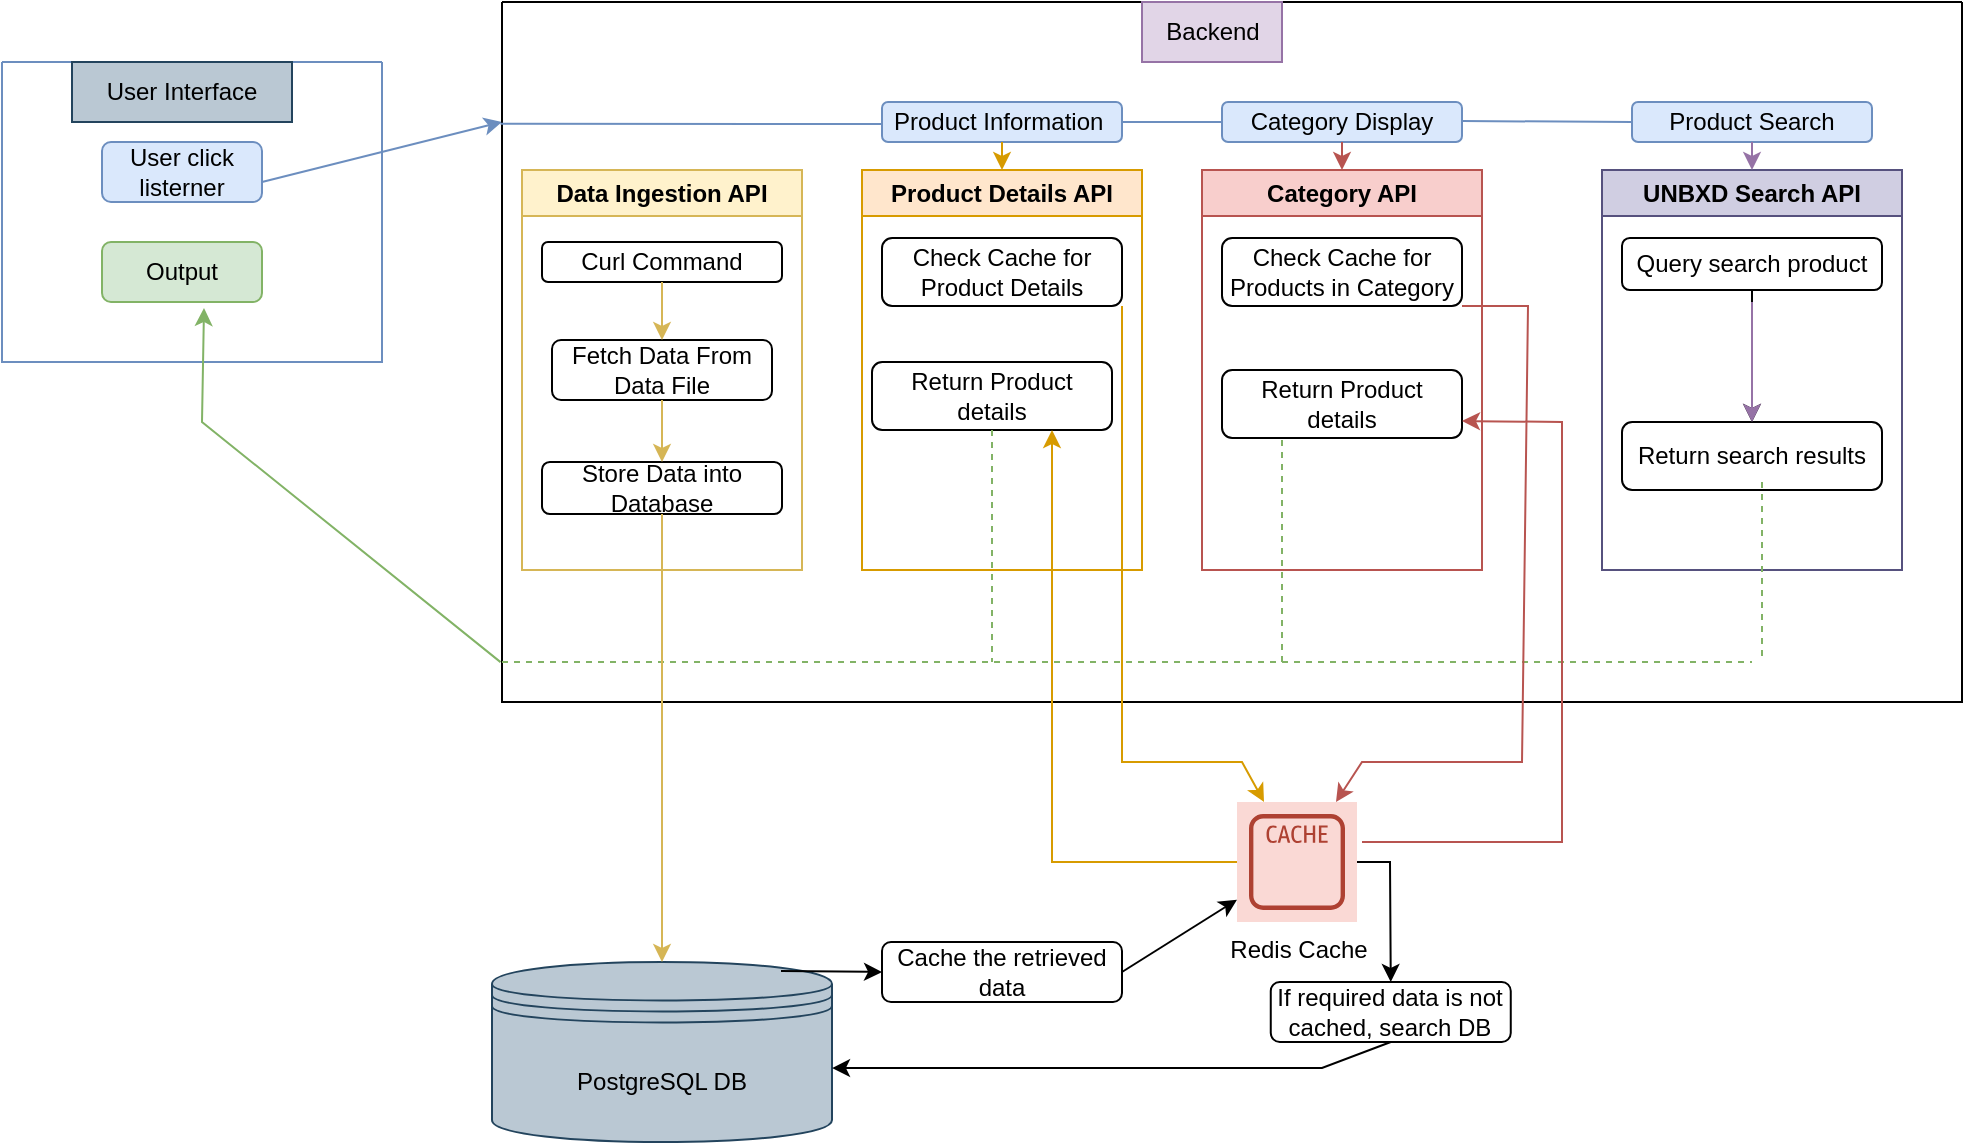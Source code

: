 <mxfile version="20.8.5" type="device"><diagram id="NBkwho_Ahkt_24mHr7PP" name="Page-1"><mxGraphModel dx="714" dy="508" grid="1" gridSize="10" guides="1" tooltips="1" connect="1" arrows="1" fold="1" page="1" pageScale="1" pageWidth="1169" pageHeight="827" math="0" shadow="0"><root><mxCell id="0"/><mxCell id="1" parent="0"/><mxCell id="ZAkgkKoDM-trPVEY3HNO-6" value="" style="swimlane;startSize=0;fillColor=#dae8fc;strokeColor=#6c8ebf;" parent="1" vertex="1"><mxGeometry x="20" y="260" width="190" height="150" as="geometry"/></mxCell><mxCell id="ZAkgkKoDM-trPVEY3HNO-7" value="User Interface" style="text;html=1;fillColor=#bac8d3;align=center;verticalAlign=middle;whiteSpace=wrap;rounded=0;strokeColor=#23445d;" parent="ZAkgkKoDM-trPVEY3HNO-6" vertex="1"><mxGeometry x="35" width="110" height="30" as="geometry"/></mxCell><mxCell id="ZAkgkKoDM-trPVEY3HNO-8" value="User click listerner" style="rounded=1;whiteSpace=wrap;html=1;fillColor=#dae8fc;strokeColor=#6c8ebf;" parent="ZAkgkKoDM-trPVEY3HNO-6" vertex="1"><mxGeometry x="50" y="40" width="80" height="30" as="geometry"/></mxCell><mxCell id="ZAkgkKoDM-trPVEY3HNO-12" value="Output" style="rounded=1;whiteSpace=wrap;html=1;fillColor=#d5e8d4;strokeColor=#82b366;" parent="ZAkgkKoDM-trPVEY3HNO-6" vertex="1"><mxGeometry x="50" y="90" width="80" height="30" as="geometry"/></mxCell><mxCell id="5WdZao1tYB-DuWv9wIsl-2" value="" style="endArrow=classic;html=1;rounded=0;fillColor=#dae8fc;strokeColor=#6c8ebf;" parent="ZAkgkKoDM-trPVEY3HNO-6" target="ZAkgkKoDM-trPVEY3HNO-10" edge="1"><mxGeometry width="50" height="50" relative="1" as="geometry"><mxPoint x="130" y="60" as="sourcePoint"/><mxPoint x="180" y="10" as="targetPoint"/><Array as="points"><mxPoint x="250" y="30"/></Array></mxGeometry></mxCell><mxCell id="ZAkgkKoDM-trPVEY3HNO-10" value="" style="swimlane;startSize=0;" parent="1" vertex="1"><mxGeometry x="270" y="230" width="730" height="350" as="geometry"/></mxCell><mxCell id="ZAkgkKoDM-trPVEY3HNO-26" value="Data Ingestion API" style="swimlane;whiteSpace=wrap;html=1;fillColor=#fff2cc;strokeColor=#d6b656;" parent="ZAkgkKoDM-trPVEY3HNO-10" vertex="1"><mxGeometry x="10" y="84" width="140" height="200" as="geometry"/></mxCell><mxCell id="ZAkgkKoDM-trPVEY3HNO-21" value="Fetch Data From Data File" style="rounded=1;whiteSpace=wrap;html=1;" parent="ZAkgkKoDM-trPVEY3HNO-26" vertex="1"><mxGeometry x="15" y="85" width="110" height="30" as="geometry"/></mxCell><mxCell id="ZAkgkKoDM-trPVEY3HNO-22" value="Store Data into Database" style="rounded=1;whiteSpace=wrap;html=1;" parent="ZAkgkKoDM-trPVEY3HNO-26" vertex="1"><mxGeometry x="10" y="146" width="120" height="26" as="geometry"/></mxCell><mxCell id="ZAkgkKoDM-trPVEY3HNO-28" value="Curl Command" style="rounded=1;whiteSpace=wrap;html=1;" parent="ZAkgkKoDM-trPVEY3HNO-26" vertex="1"><mxGeometry x="10" y="36" width="120" height="20" as="geometry"/></mxCell><mxCell id="ZAkgkKoDM-trPVEY3HNO-29" value="" style="endArrow=classic;html=1;rounded=0;exitX=0.5;exitY=1;exitDx=0;exitDy=0;fillColor=#fff2cc;strokeColor=#d6b656;" parent="ZAkgkKoDM-trPVEY3HNO-26" source="ZAkgkKoDM-trPVEY3HNO-28" target="ZAkgkKoDM-trPVEY3HNO-21" edge="1"><mxGeometry width="50" height="50" relative="1" as="geometry"><mxPoint x="140" y="306" as="sourcePoint"/><mxPoint x="190" y="256" as="targetPoint"/></mxGeometry></mxCell><mxCell id="ZAkgkKoDM-trPVEY3HNO-30" value="" style="endArrow=classic;html=1;rounded=0;exitX=0.5;exitY=1;exitDx=0;exitDy=0;fillColor=#fff2cc;strokeColor=#d6b656;" parent="ZAkgkKoDM-trPVEY3HNO-26" source="ZAkgkKoDM-trPVEY3HNO-21" target="ZAkgkKoDM-trPVEY3HNO-22" edge="1"><mxGeometry width="50" height="50" relative="1" as="geometry"><mxPoint x="140" y="306" as="sourcePoint"/><mxPoint x="190" y="256" as="targetPoint"/></mxGeometry></mxCell><mxCell id="ZAkgkKoDM-trPVEY3HNO-31" value="Product Details API" style="swimlane;whiteSpace=wrap;html=1;fillColor=#ffe6cc;strokeColor=#d79b00;" parent="ZAkgkKoDM-trPVEY3HNO-10" vertex="1"><mxGeometry x="180" y="84" width="140" height="200" as="geometry"/></mxCell><mxCell id="ZAkgkKoDM-trPVEY3HNO-34" value="Check Cache for Product Details" style="rounded=1;whiteSpace=wrap;html=1;" parent="ZAkgkKoDM-trPVEY3HNO-31" vertex="1"><mxGeometry x="10" y="34" width="120" height="34" as="geometry"/></mxCell><mxCell id="ZAkgkKoDM-trPVEY3HNO-54" value="Return Product details" style="rounded=1;whiteSpace=wrap;html=1;" parent="ZAkgkKoDM-trPVEY3HNO-31" vertex="1"><mxGeometry x="5" y="96" width="120" height="34" as="geometry"/></mxCell><mxCell id="ZAkgkKoDM-trPVEY3HNO-39" value="Category API" style="swimlane;whiteSpace=wrap;html=1;fillColor=#f8cecc;strokeColor=#b85450;" parent="ZAkgkKoDM-trPVEY3HNO-10" vertex="1"><mxGeometry x="350" y="84" width="140" height="200" as="geometry"/></mxCell><mxCell id="ZAkgkKoDM-trPVEY3HNO-40" value="Check Cache for Products in Category" style="rounded=1;whiteSpace=wrap;html=1;" parent="ZAkgkKoDM-trPVEY3HNO-39" vertex="1"><mxGeometry x="10" y="34" width="120" height="34" as="geometry"/></mxCell><mxCell id="ZAkgkKoDM-trPVEY3HNO-55" value="Return Product details" style="rounded=1;whiteSpace=wrap;html=1;" parent="ZAkgkKoDM-trPVEY3HNO-39" vertex="1"><mxGeometry x="10" y="100" width="120" height="34" as="geometry"/></mxCell><mxCell id="ZAkgkKoDM-trPVEY3HNO-69" value="Backend" style="text;html=1;align=center;verticalAlign=middle;resizable=0;points=[];autosize=1;strokeColor=#9673a6;fillColor=#e1d5e7;fontSize=12;" parent="ZAkgkKoDM-trPVEY3HNO-10" vertex="1"><mxGeometry x="320" width="70" height="30" as="geometry"/></mxCell><mxCell id="ZAkgkKoDM-trPVEY3HNO-70" value="UNBXD Search API" style="swimlane;whiteSpace=wrap;html=1;strokeWidth=1;fontSize=12;fillColor=#d0cee2;strokeColor=#56517e;" parent="ZAkgkKoDM-trPVEY3HNO-10" vertex="1"><mxGeometry x="550" y="84" width="150" height="200" as="geometry"/></mxCell><mxCell id="5WdZao1tYB-DuWv9wIsl-1" value="" style="edgeStyle=orthogonalEdgeStyle;rounded=0;orthogonalLoop=1;jettySize=auto;html=1;" parent="ZAkgkKoDM-trPVEY3HNO-70" source="ZAkgkKoDM-trPVEY3HNO-71" target="ZAkgkKoDM-trPVEY3HNO-73" edge="1"><mxGeometry relative="1" as="geometry"/></mxCell><mxCell id="ZAkgkKoDM-trPVEY3HNO-71" value="Query search product" style="rounded=1;whiteSpace=wrap;html=1;strokeWidth=1;fontSize=12;" parent="ZAkgkKoDM-trPVEY3HNO-70" vertex="1"><mxGeometry x="10" y="34" width="130" height="26" as="geometry"/></mxCell><mxCell id="ZAkgkKoDM-trPVEY3HNO-72" style="edgeStyle=orthogonalEdgeStyle;rounded=0;orthogonalLoop=1;jettySize=auto;html=1;exitX=0.5;exitY=1;exitDx=0;exitDy=0;fontSize=12;" parent="ZAkgkKoDM-trPVEY3HNO-70" source="ZAkgkKoDM-trPVEY3HNO-71" target="ZAkgkKoDM-trPVEY3HNO-71" edge="1"><mxGeometry relative="1" as="geometry"/></mxCell><mxCell id="ZAkgkKoDM-trPVEY3HNO-73" value="Return search results" style="rounded=1;whiteSpace=wrap;html=1;strokeWidth=1;fontSize=12;" parent="ZAkgkKoDM-trPVEY3HNO-70" vertex="1"><mxGeometry x="10" y="126" width="130" height="34" as="geometry"/></mxCell><mxCell id="ZAkgkKoDM-trPVEY3HNO-74" value="" style="endArrow=classic;html=1;rounded=0;fontSize=12;fillColor=#e1d5e7;strokeColor=#9673a6;" parent="ZAkgkKoDM-trPVEY3HNO-70" edge="1"><mxGeometry width="50" height="50" relative="1" as="geometry"><mxPoint x="75" y="66" as="sourcePoint"/><mxPoint x="75" y="126" as="targetPoint"/></mxGeometry></mxCell><mxCell id="5WdZao1tYB-DuWv9wIsl-3" value="Product Information&amp;nbsp;" style="rounded=1;whiteSpace=wrap;html=1;fillColor=#dae8fc;strokeColor=#6c8ebf;" parent="ZAkgkKoDM-trPVEY3HNO-10" vertex="1"><mxGeometry x="190" y="50" width="120" height="20" as="geometry"/></mxCell><mxCell id="5WdZao1tYB-DuWv9wIsl-4" value="Category Display" style="rounded=1;whiteSpace=wrap;html=1;fillColor=#dae8fc;strokeColor=#6c8ebf;" parent="ZAkgkKoDM-trPVEY3HNO-10" vertex="1"><mxGeometry x="360" y="50" width="120" height="20" as="geometry"/></mxCell><mxCell id="5WdZao1tYB-DuWv9wIsl-5" value="Product Search" style="rounded=1;whiteSpace=wrap;html=1;fillColor=#dae8fc;strokeColor=#6c8ebf;" parent="ZAkgkKoDM-trPVEY3HNO-10" vertex="1"><mxGeometry x="565" y="50" width="120" height="20" as="geometry"/></mxCell><mxCell id="5WdZao1tYB-DuWv9wIsl-7" value="" style="endArrow=none;html=1;rounded=0;exitX=-0.001;exitY=0.174;exitDx=0;exitDy=0;exitPerimeter=0;fillColor=#dae8fc;strokeColor=#6c8ebf;" parent="ZAkgkKoDM-trPVEY3HNO-10" source="ZAkgkKoDM-trPVEY3HNO-10" edge="1"><mxGeometry width="50" height="50" relative="1" as="geometry"><mxPoint x="260" y="130" as="sourcePoint"/><mxPoint x="190" y="61" as="targetPoint"/></mxGeometry></mxCell><mxCell id="5WdZao1tYB-DuWv9wIsl-8" value="" style="endArrow=none;html=1;rounded=0;entryX=0;entryY=0.5;entryDx=0;entryDy=0;exitX=1;exitY=0.5;exitDx=0;exitDy=0;fillColor=#dae8fc;strokeColor=#6c8ebf;" parent="ZAkgkKoDM-trPVEY3HNO-10" source="5WdZao1tYB-DuWv9wIsl-3" target="5WdZao1tYB-DuWv9wIsl-4" edge="1"><mxGeometry width="50" height="50" relative="1" as="geometry"><mxPoint x="260" y="130" as="sourcePoint"/><mxPoint x="310" y="80" as="targetPoint"/></mxGeometry></mxCell><mxCell id="5WdZao1tYB-DuWv9wIsl-9" value="" style="endArrow=none;html=1;rounded=0;entryX=0;entryY=0.5;entryDx=0;entryDy=0;exitX=1;exitY=0.5;exitDx=0;exitDy=0;fillColor=#dae8fc;strokeColor=#6c8ebf;" parent="ZAkgkKoDM-trPVEY3HNO-10" target="5WdZao1tYB-DuWv9wIsl-5" edge="1"><mxGeometry width="50" height="50" relative="1" as="geometry"><mxPoint x="480" y="59.5" as="sourcePoint"/><mxPoint x="530" y="59.5" as="targetPoint"/></mxGeometry></mxCell><mxCell id="5WdZao1tYB-DuWv9wIsl-10" value="" style="endArrow=classic;html=1;rounded=0;exitX=0.5;exitY=1;exitDx=0;exitDy=0;entryX=0.5;entryY=0;entryDx=0;entryDy=0;fillColor=#ffe6cc;strokeColor=#d79b00;" parent="ZAkgkKoDM-trPVEY3HNO-10" source="5WdZao1tYB-DuWv9wIsl-3" target="ZAkgkKoDM-trPVEY3HNO-31" edge="1"><mxGeometry width="50" height="50" relative="1" as="geometry"><mxPoint x="260" y="130" as="sourcePoint"/><mxPoint x="310" y="80" as="targetPoint"/></mxGeometry></mxCell><mxCell id="5WdZao1tYB-DuWv9wIsl-11" value="" style="endArrow=classic;html=1;rounded=0;exitX=0.5;exitY=1;exitDx=0;exitDy=0;entryX=0.5;entryY=0;entryDx=0;entryDy=0;fillColor=#f8cecc;strokeColor=#b85450;" parent="ZAkgkKoDM-trPVEY3HNO-10" source="5WdZao1tYB-DuWv9wIsl-4" target="ZAkgkKoDM-trPVEY3HNO-39" edge="1"><mxGeometry width="50" height="50" relative="1" as="geometry"><mxPoint x="260" y="130" as="sourcePoint"/><mxPoint x="310" y="80" as="targetPoint"/></mxGeometry></mxCell><mxCell id="5WdZao1tYB-DuWv9wIsl-12" value="" style="endArrow=classic;html=1;rounded=0;exitX=0.5;exitY=1;exitDx=0;exitDy=0;entryX=0.5;entryY=0;entryDx=0;entryDy=0;fillColor=#e1d5e7;strokeColor=#9673a6;" parent="ZAkgkKoDM-trPVEY3HNO-10" source="5WdZao1tYB-DuWv9wIsl-5" target="ZAkgkKoDM-trPVEY3HNO-70" edge="1"><mxGeometry width="50" height="50" relative="1" as="geometry"><mxPoint x="260" y="130" as="sourcePoint"/><mxPoint x="310" y="80" as="targetPoint"/></mxGeometry></mxCell><mxCell id="5WdZao1tYB-DuWv9wIsl-15" value="" style="endArrow=none;dashed=1;html=1;rounded=0;entryX=0.25;entryY=1;entryDx=0;entryDy=0;fillColor=#d5e8d4;strokeColor=#82b366;" parent="ZAkgkKoDM-trPVEY3HNO-10" target="ZAkgkKoDM-trPVEY3HNO-55" edge="1"><mxGeometry width="50" height="50" relative="1" as="geometry"><mxPoint y="330" as="sourcePoint"/><mxPoint x="310" y="80" as="targetPoint"/><Array as="points"><mxPoint x="390" y="330"/></Array></mxGeometry></mxCell><mxCell id="5WdZao1tYB-DuWv9wIsl-17" value="" style="endArrow=none;dashed=1;html=1;rounded=0;fillColor=#d5e8d4;strokeColor=#82b366;" parent="ZAkgkKoDM-trPVEY3HNO-10" edge="1"><mxGeometry width="50" height="50" relative="1" as="geometry"><mxPoint y="330" as="sourcePoint"/><mxPoint x="625" y="330" as="targetPoint"/><Array as="points"><mxPoint x="625" y="330"/></Array></mxGeometry></mxCell><mxCell id="ZAkgkKoDM-trPVEY3HNO-19" value="Redis Cache" style="sketch=0;outlineConnect=0;strokeColor=#ae4132;fillColor=#fad9d5;dashed=0;verticalLabelPosition=bottom;verticalAlign=top;align=center;html=1;fontSize=12;fontStyle=0;aspect=fixed;shape=mxgraph.aws4.resourceIcon;resIcon=mxgraph.aws4.cache_node;" parent="1" vertex="1"><mxGeometry x="637.5" y="630" width="60" height="60" as="geometry"/></mxCell><mxCell id="ZAkgkKoDM-trPVEY3HNO-20" value="PostgreSQL DB" style="shape=datastore;whiteSpace=wrap;html=1;fillColor=#bac8d3;strokeColor=#23445d;" parent="1" vertex="1"><mxGeometry x="265" y="710" width="170" height="90" as="geometry"/></mxCell><mxCell id="ZAkgkKoDM-trPVEY3HNO-25" value="" style="endArrow=classic;html=1;rounded=0;exitX=0.5;exitY=1;exitDx=0;exitDy=0;entryX=0.5;entryY=0;entryDx=0;entryDy=0;fillColor=#fff2cc;strokeColor=#d6b656;" parent="1" source="ZAkgkKoDM-trPVEY3HNO-22" target="ZAkgkKoDM-trPVEY3HNO-20" edge="1"><mxGeometry width="50" height="50" relative="1" as="geometry"><mxPoint x="420" y="620" as="sourcePoint"/><mxPoint x="470" y="570" as="targetPoint"/><Array as="points"><mxPoint x="350" y="580"/></Array></mxGeometry></mxCell><mxCell id="ZAkgkKoDM-trPVEY3HNO-42" value="If required data is not cached, search DB" style="rounded=1;whiteSpace=wrap;html=1;" parent="1" vertex="1"><mxGeometry x="654.38" y="720" width="120" height="30" as="geometry"/></mxCell><mxCell id="ZAkgkKoDM-trPVEY3HNO-43" value="" style="endArrow=classic;html=1;rounded=0;exitX=1;exitY=1;exitDx=0;exitDy=0;fillColor=#ffe6cc;strokeColor=#d79b00;" parent="1" source="ZAkgkKoDM-trPVEY3HNO-34" target="ZAkgkKoDM-trPVEY3HNO-19" edge="1"><mxGeometry width="50" height="50" relative="1" as="geometry"><mxPoint x="420" y="610" as="sourcePoint"/><mxPoint x="670" y="610" as="targetPoint"/><Array as="points"><mxPoint x="580" y="610"/><mxPoint x="640" y="610"/></Array></mxGeometry></mxCell><mxCell id="ZAkgkKoDM-trPVEY3HNO-50" value="" style="endArrow=classic;html=1;rounded=0;entryX=0.5;entryY=0;entryDx=0;entryDy=0;" parent="1" source="ZAkgkKoDM-trPVEY3HNO-19" target="ZAkgkKoDM-trPVEY3HNO-42" edge="1"><mxGeometry width="50" height="50" relative="1" as="geometry"><mxPoint x="420" y="610" as="sourcePoint"/><mxPoint x="470" y="560" as="targetPoint"/><Array as="points"><mxPoint x="714" y="660"/></Array></mxGeometry></mxCell><mxCell id="ZAkgkKoDM-trPVEY3HNO-51" value="" style="endArrow=classic;html=1;rounded=0;entryX=1;entryY=0.589;entryDx=0;entryDy=0;entryPerimeter=0;exitX=0.5;exitY=1;exitDx=0;exitDy=0;" parent="1" source="ZAkgkKoDM-trPVEY3HNO-42" target="ZAkgkKoDM-trPVEY3HNO-20" edge="1"><mxGeometry width="50" height="50" relative="1" as="geometry"><mxPoint x="420" y="610" as="sourcePoint"/><mxPoint x="470" y="560" as="targetPoint"/><Array as="points"><mxPoint x="680" y="763"/></Array></mxGeometry></mxCell><mxCell id="ZAkgkKoDM-trPVEY3HNO-52" value="Cache the retrieved data" style="rounded=1;whiteSpace=wrap;html=1;" parent="1" vertex="1"><mxGeometry x="460" y="700" width="120" height="30" as="geometry"/></mxCell><mxCell id="ZAkgkKoDM-trPVEY3HNO-53" value="" style="endArrow=classic;html=1;rounded=0;exitX=0.85;exitY=0.05;exitDx=0;exitDy=0;exitPerimeter=0;entryX=0;entryY=0.5;entryDx=0;entryDy=0;" parent="1" source="ZAkgkKoDM-trPVEY3HNO-20" target="ZAkgkKoDM-trPVEY3HNO-52" edge="1"><mxGeometry width="50" height="50" relative="1" as="geometry"><mxPoint x="420" y="600" as="sourcePoint"/><mxPoint x="470" y="550" as="targetPoint"/><Array as="points"/></mxGeometry></mxCell><mxCell id="ZAkgkKoDM-trPVEY3HNO-44" value="" style="endArrow=classic;html=1;rounded=0;exitX=1;exitY=1;exitDx=0;exitDy=0;fillColor=#f8cecc;strokeColor=#b85450;" parent="1" source="ZAkgkKoDM-trPVEY3HNO-40" target="ZAkgkKoDM-trPVEY3HNO-19" edge="1"><mxGeometry width="50" height="50" relative="1" as="geometry"><mxPoint x="700" y="382" as="sourcePoint"/><mxPoint x="680" y="620" as="targetPoint"/><Array as="points"><mxPoint x="783" y="382"/><mxPoint x="780" y="610"/><mxPoint x="700" y="610"/></Array></mxGeometry></mxCell><mxCell id="ZAkgkKoDM-trPVEY3HNO-58" value="" style="endArrow=classic;html=1;rounded=0;exitX=1;exitY=0.5;exitDx=0;exitDy=0;" parent="1" source="ZAkgkKoDM-trPVEY3HNO-52" target="ZAkgkKoDM-trPVEY3HNO-19" edge="1"><mxGeometry width="50" height="50" relative="1" as="geometry"><mxPoint x="420" y="590" as="sourcePoint"/><mxPoint x="470" y="540" as="targetPoint"/></mxGeometry></mxCell><mxCell id="ZAkgkKoDM-trPVEY3HNO-66" value="" style="endArrow=classic;html=1;rounded=0;fontSize=12;entryX=1;entryY=0.75;entryDx=0;entryDy=0;fillColor=#f8cecc;strokeColor=#b85450;" parent="1" target="ZAkgkKoDM-trPVEY3HNO-55" edge="1"><mxGeometry width="50" height="50" relative="1" as="geometry"><mxPoint x="700" y="650" as="sourcePoint"/><mxPoint x="850" y="440" as="targetPoint"/><Array as="points"><mxPoint x="800" y="650"/><mxPoint x="800" y="440"/></Array></mxGeometry></mxCell><mxCell id="ZAkgkKoDM-trPVEY3HNO-68" value="" style="endArrow=classic;html=1;rounded=0;fontSize=12;entryX=0.75;entryY=1;entryDx=0;entryDy=0;fillColor=#ffe6cc;strokeColor=#d79b00;" parent="1" source="ZAkgkKoDM-trPVEY3HNO-19" target="ZAkgkKoDM-trPVEY3HNO-54" edge="1"><mxGeometry width="50" height="50" relative="1" as="geometry"><mxPoint x="800" y="480" as="sourcePoint"/><mxPoint x="470" y="560" as="targetPoint"/><Array as="points"><mxPoint x="545" y="660"/><mxPoint x="545" y="480"/></Array></mxGeometry></mxCell><mxCell id="5WdZao1tYB-DuWv9wIsl-19" value="" style="endArrow=none;dashed=1;html=1;rounded=0;exitX=0.5;exitY=1;exitDx=0;exitDy=0;fillColor=#d5e8d4;strokeColor=#82b366;" parent="1" source="ZAkgkKoDM-trPVEY3HNO-54" edge="1"><mxGeometry width="50" height="50" relative="1" as="geometry"><mxPoint x="530" y="360" as="sourcePoint"/><mxPoint x="515" y="560" as="targetPoint"/></mxGeometry></mxCell><mxCell id="5WdZao1tYB-DuWv9wIsl-20" value="" style="endArrow=classic;html=1;rounded=0;exitX=-0.001;exitY=0.943;exitDx=0;exitDy=0;exitPerimeter=0;fillColor=#d5e8d4;strokeColor=#82b366;" parent="1" source="ZAkgkKoDM-trPVEY3HNO-10" edge="1"><mxGeometry width="50" height="50" relative="1" as="geometry"><mxPoint x="530" y="360" as="sourcePoint"/><mxPoint x="121" y="383" as="targetPoint"/><Array as="points"><mxPoint x="120" y="440"/></Array></mxGeometry></mxCell><mxCell id="5WdZao1tYB-DuWv9wIsl-21" value="" style="endArrow=none;dashed=1;html=1;rounded=0;fillColor=#d5e8d4;strokeColor=#82b366;" parent="1" edge="1"><mxGeometry width="50" height="50" relative="1" as="geometry"><mxPoint x="900" y="470" as="sourcePoint"/><mxPoint x="900" y="560" as="targetPoint"/></mxGeometry></mxCell></root></mxGraphModel></diagram></mxfile>